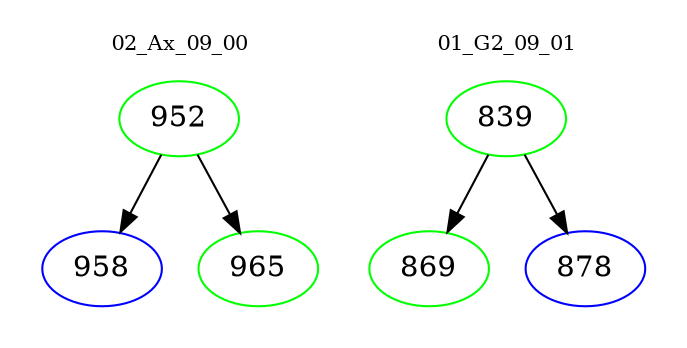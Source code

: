 digraph{
subgraph cluster_0 {
color = white
label = "02_Ax_09_00";
fontsize=10;
T0_952 [label="952", color="green"]
T0_952 -> T0_958 [color="black"]
T0_958 [label="958", color="blue"]
T0_952 -> T0_965 [color="black"]
T0_965 [label="965", color="green"]
}
subgraph cluster_1 {
color = white
label = "01_G2_09_01";
fontsize=10;
T1_839 [label="839", color="green"]
T1_839 -> T1_869 [color="black"]
T1_869 [label="869", color="green"]
T1_839 -> T1_878 [color="black"]
T1_878 [label="878", color="blue"]
}
}

